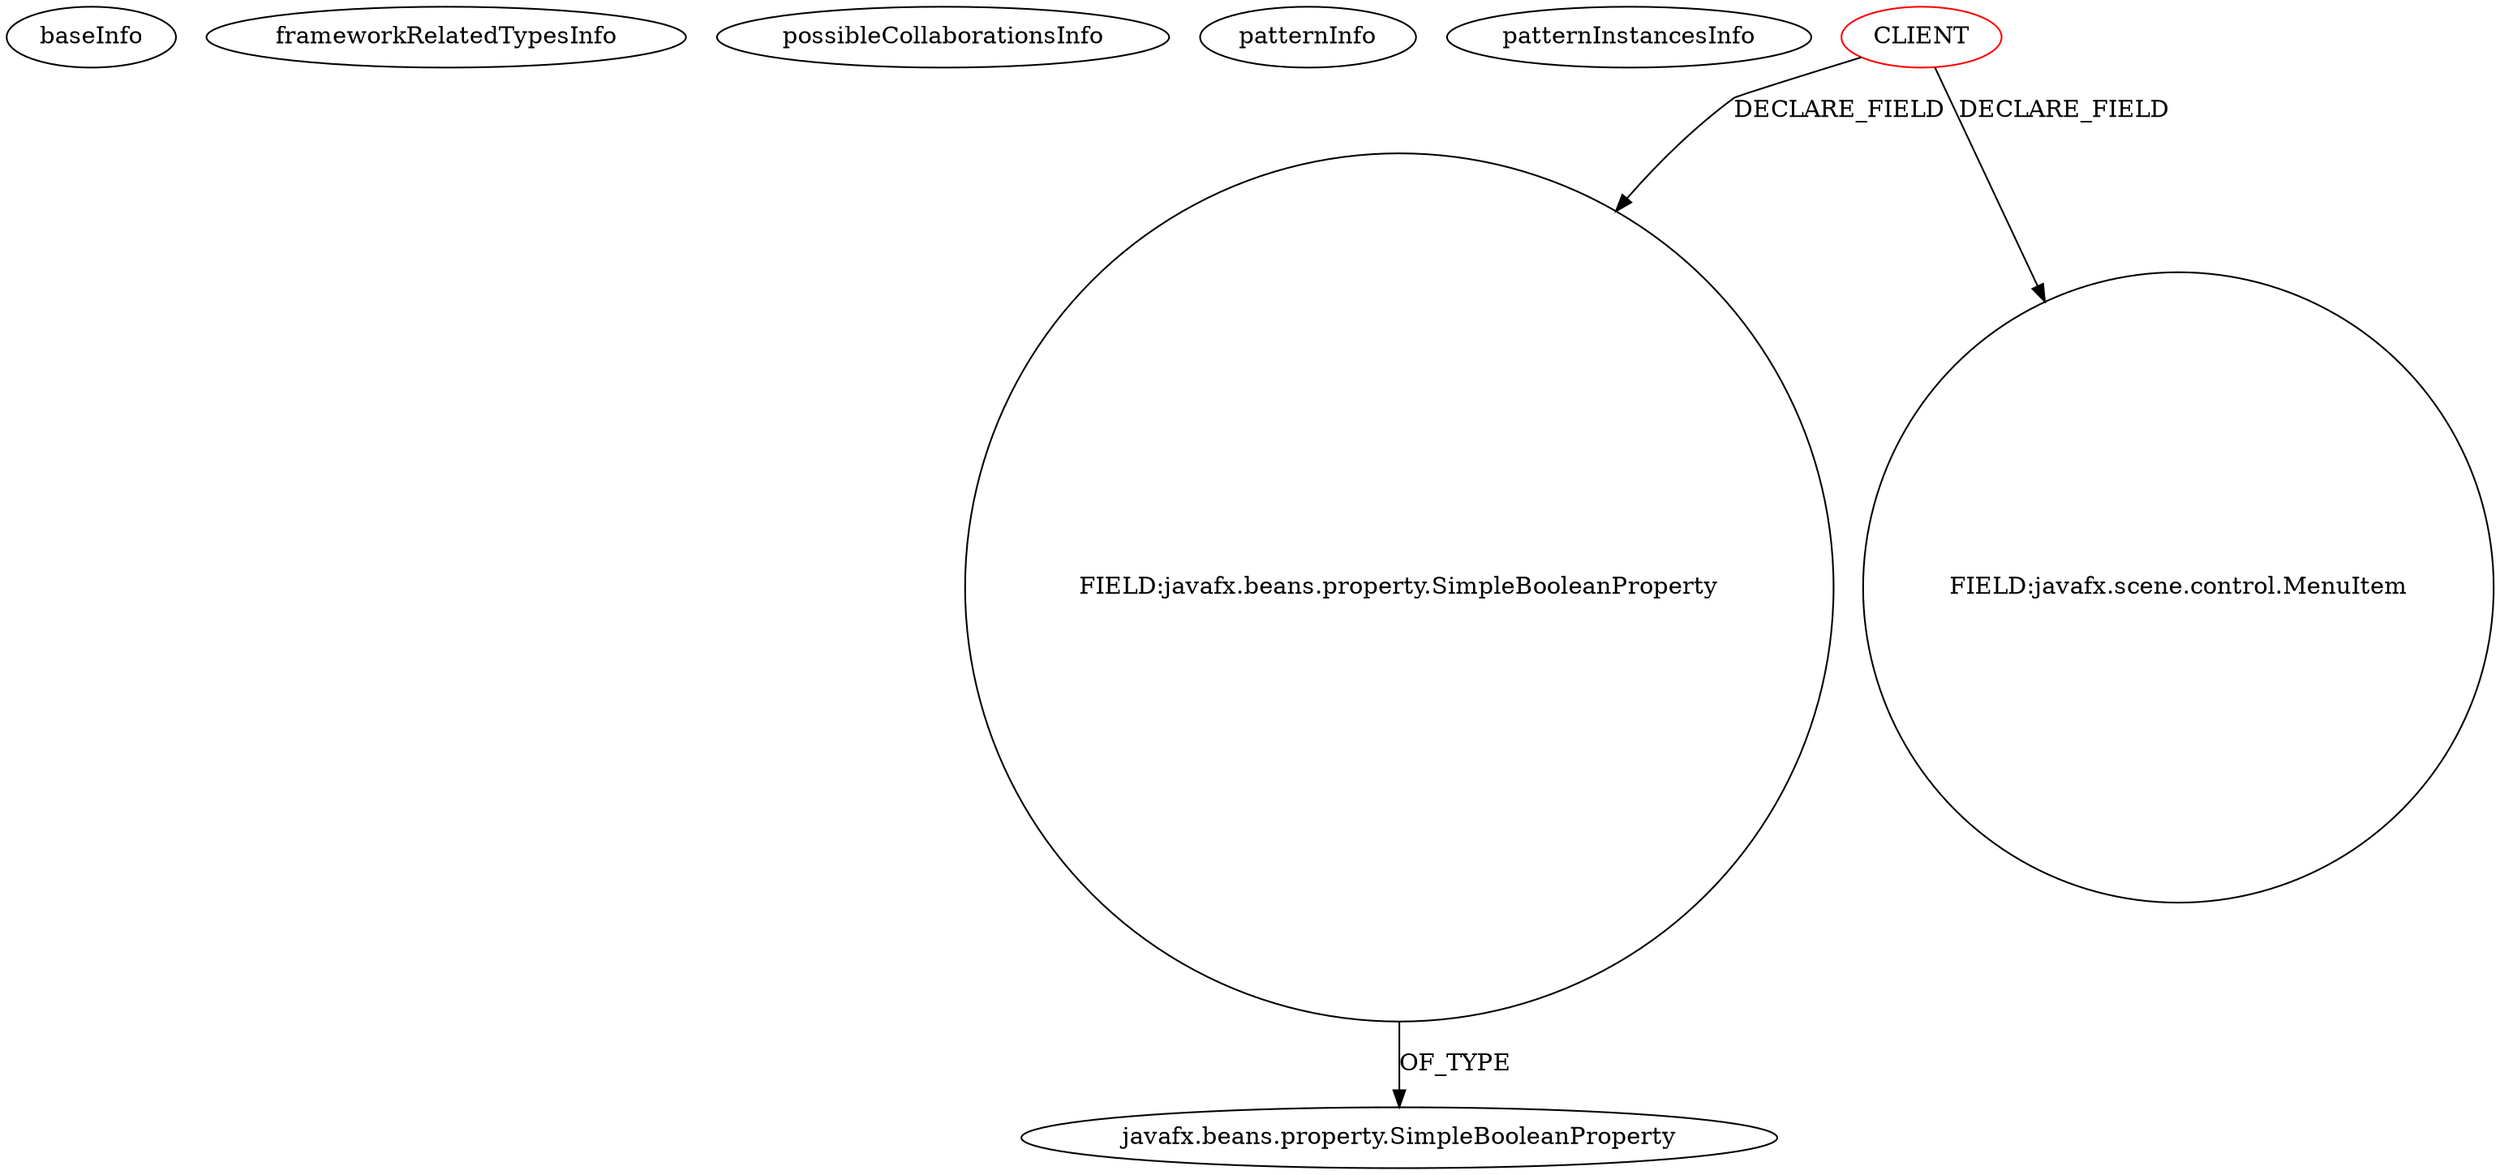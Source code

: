 digraph {
baseInfo[graphId=1791,category="pattern",isAnonymous=false,possibleRelation=false]
frameworkRelatedTypesInfo[]
possibleCollaborationsInfo[]
patternInfo[frequency=2.0,patternRootClient=0]
patternInstancesInfo[0="hock323-eventManager~/hock323-eventManager/EventManager-master/src/eventManager/controller/pokerTournament/BlindsController.java~BlindsController~2976",1="hock323-eventManager~/hock323-eventManager/EventManager-master/src/eventManager/controller/pokerTournament/AnnouncementsController.java~AnnouncementsController~2965"]
56[label="FIELD:javafx.beans.property.SimpleBooleanProperty",vertexType="FIELD_DECLARATION",isFrameworkType=false,shape=circle]
11[label="javafx.beans.property.SimpleBooleanProperty",vertexType="FRAMEWORK_CLASS_TYPE",isFrameworkType=false]
0[label="CLIENT",vertexType="ROOT_CLIENT_CLASS_DECLARATION",isFrameworkType=false,color=red]
28[label="FIELD:javafx.scene.control.MenuItem",vertexType="FIELD_DECLARATION",isFrameworkType=false,shape=circle]
56->11[label="OF_TYPE"]
0->56[label="DECLARE_FIELD"]
0->28[label="DECLARE_FIELD"]
}
